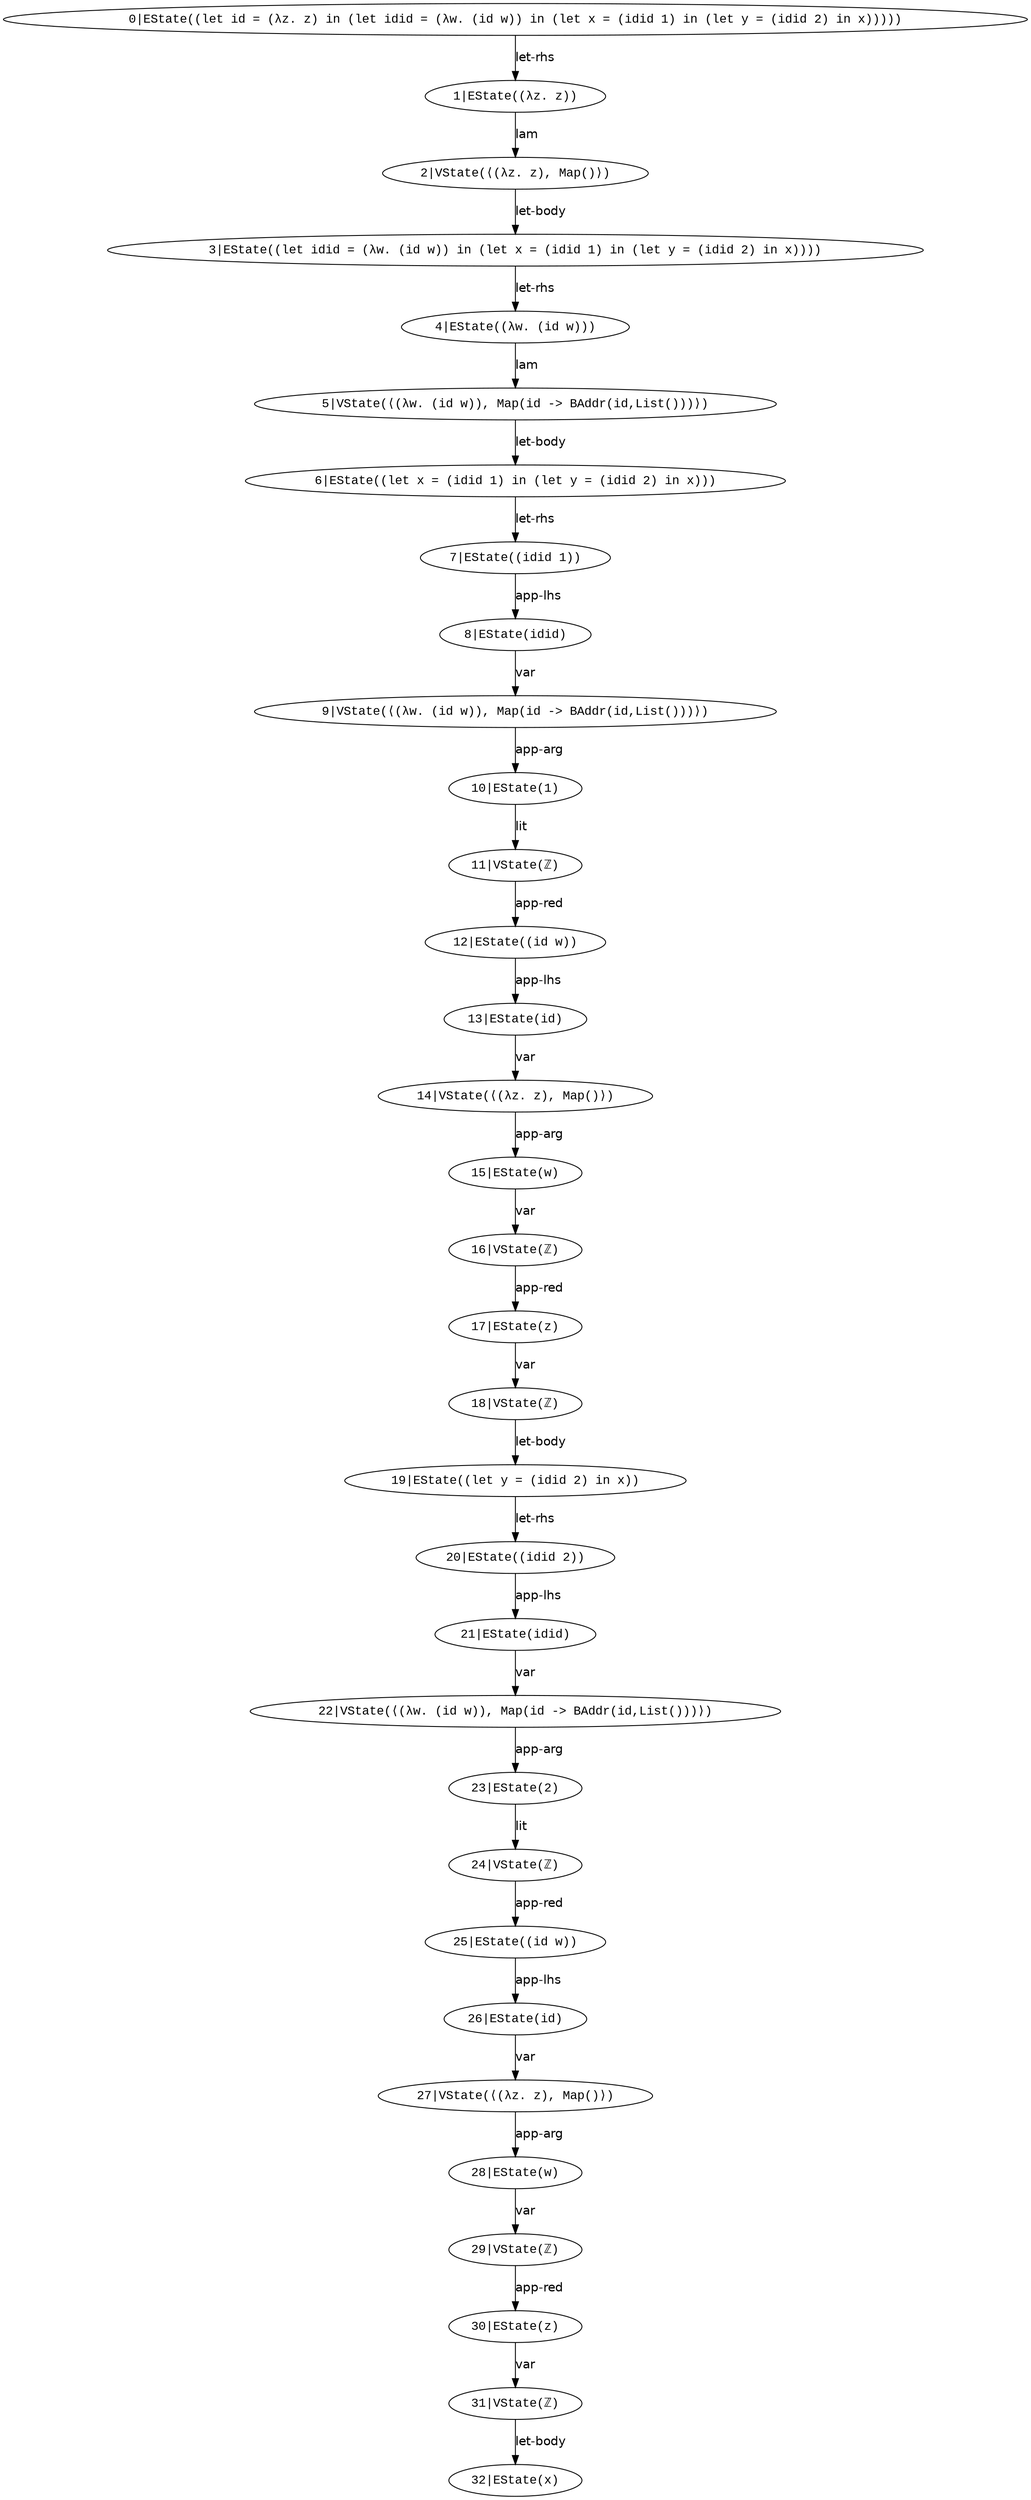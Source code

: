 digraph G {
  node [fontname = "Courier New"];
  edge [fontname = "helvetica"];
  0 -> 1 [label="let-rhs"];
  1 -> 2 [label="lam"];
  2 -> 3 [label="let-body"];
  3 -> 4 [label="let-rhs"];
  4 -> 5 [label="lam"];
  5 -> 6 [label="let-body"];
  6 -> 7 [label="let-rhs"];
  7 -> 8 [label="app-lhs"];
  8 -> 9 [label="var"];
  9 -> 10 [label="app-arg"];
  10 -> 11 [label="lit"];
  11 -> 12 [label="app-red"];
  12 -> 13 [label="app-lhs"];
  13 -> 14 [label="var"];
  14 -> 15 [label="app-arg"];
  15 -> 16 [label="var"];
  16 -> 17 [label="app-red"];
  17 -> 18 [label="var"];
  18 -> 19 [label="let-body"];
  19 -> 20 [label="let-rhs"];
  20 -> 21 [label="app-lhs"];
  21 -> 22 [label="var"];
  22 -> 23 [label="app-arg"];
  23 -> 24 [label="lit"];
  24 -> 25 [label="app-red"];
  25 -> 26 [label="app-lhs"];
  26 -> 27 [label="var"];
  27 -> 28 [label="app-arg"];
  28 -> 29 [label="var"];
  29 -> 30 [label="app-red"];
  30 -> 31 [label="var"];
  31 -> 32 [label="let-body"];
  0 [label="0|EState((let id = (λz. z) in (let idid = (λw. (id w)) in (let x = (idid 1) in (let y = (idid 2) in x)))))"];
  21 [label="21|EState(idid)"];
  9 [label="9|VState(⟨(λw. (id w)), Map(id -> BAddr(id,List()))⟩)"];
  14 [label="14|VState(⟨(λz. z), Map()⟩)"];
  7 [label="7|EState((idid 1))"];
  5 [label="5|VState(⟨(λw. (id w)), Map(id -> BAddr(id,List()))⟩)"];
  2 [label="2|VState(⟨(λz. z), Map()⟩)"];
  4 [label="4|EState((λw. (id w)))"];
  6 [label="6|EState((let x = (idid 1) in (let y = (idid 2) in x)))"];
  22 [label="22|VState(⟨(λw. (id w)), Map(id -> BAddr(id,List()))⟩)"];
  31 [label="31|VState(ℤ)"];
  16 [label="16|VState(ℤ)"];
  1 [label="1|EState((λz. z))"];
  29 [label="29|VState(ℤ)"];
  17 [label="17|EState(z)"];
  24 [label="24|VState(ℤ)"];
  19 [label="19|EState((let y = (idid 2) in x))"];
  12 [label="12|EState((id w))"];
  8 [label="8|EState(idid)"];
  13 [label="13|EState(id)"];
  3 [label="3|EState((let idid = (λw. (id w)) in (let x = (idid 1) in (let y = (idid 2) in x))))"];
  32 [label="32|EState(x)"];
  26 [label="26|EState(id)"];
  30 [label="30|EState(z)"];
  25 [label="25|EState((id w))"];
  27 [label="27|VState(⟨(λz. z), Map()⟩)"];
  28 [label="28|EState(w)"];
  11 [label="11|VState(ℤ)"];
  20 [label="20|EState((idid 2))"];
  23 [label="23|EState(2)"];
  10 [label="10|EState(1)"];
  15 [label="15|EState(w)"];
  18 [label="18|VState(ℤ)"];
}
